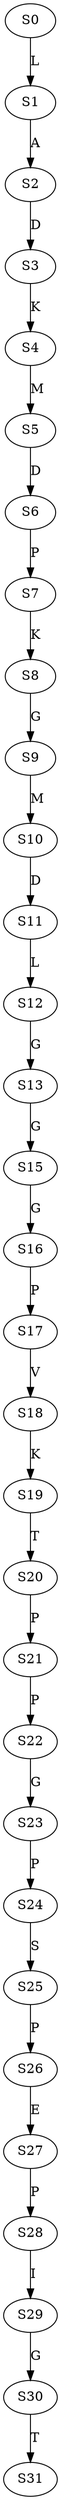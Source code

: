 strict digraph  {
	S0 -> S1 [ label = L ];
	S1 -> S2 [ label = A ];
	S2 -> S3 [ label = D ];
	S3 -> S4 [ label = K ];
	S4 -> S5 [ label = M ];
	S5 -> S6 [ label = D ];
	S6 -> S7 [ label = P ];
	S7 -> S8 [ label = K ];
	S8 -> S9 [ label = G ];
	S9 -> S10 [ label = M ];
	S10 -> S11 [ label = D ];
	S11 -> S12 [ label = L ];
	S12 -> S13 [ label = G ];
	S13 -> S15 [ label = G ];
	S15 -> S16 [ label = G ];
	S16 -> S17 [ label = P ];
	S17 -> S18 [ label = V ];
	S18 -> S19 [ label = K ];
	S19 -> S20 [ label = T ];
	S20 -> S21 [ label = P ];
	S21 -> S22 [ label = P ];
	S22 -> S23 [ label = G ];
	S23 -> S24 [ label = P ];
	S24 -> S25 [ label = S ];
	S25 -> S26 [ label = P ];
	S26 -> S27 [ label = E ];
	S27 -> S28 [ label = P ];
	S28 -> S29 [ label = I ];
	S29 -> S30 [ label = G ];
	S30 -> S31 [ label = T ];
}
